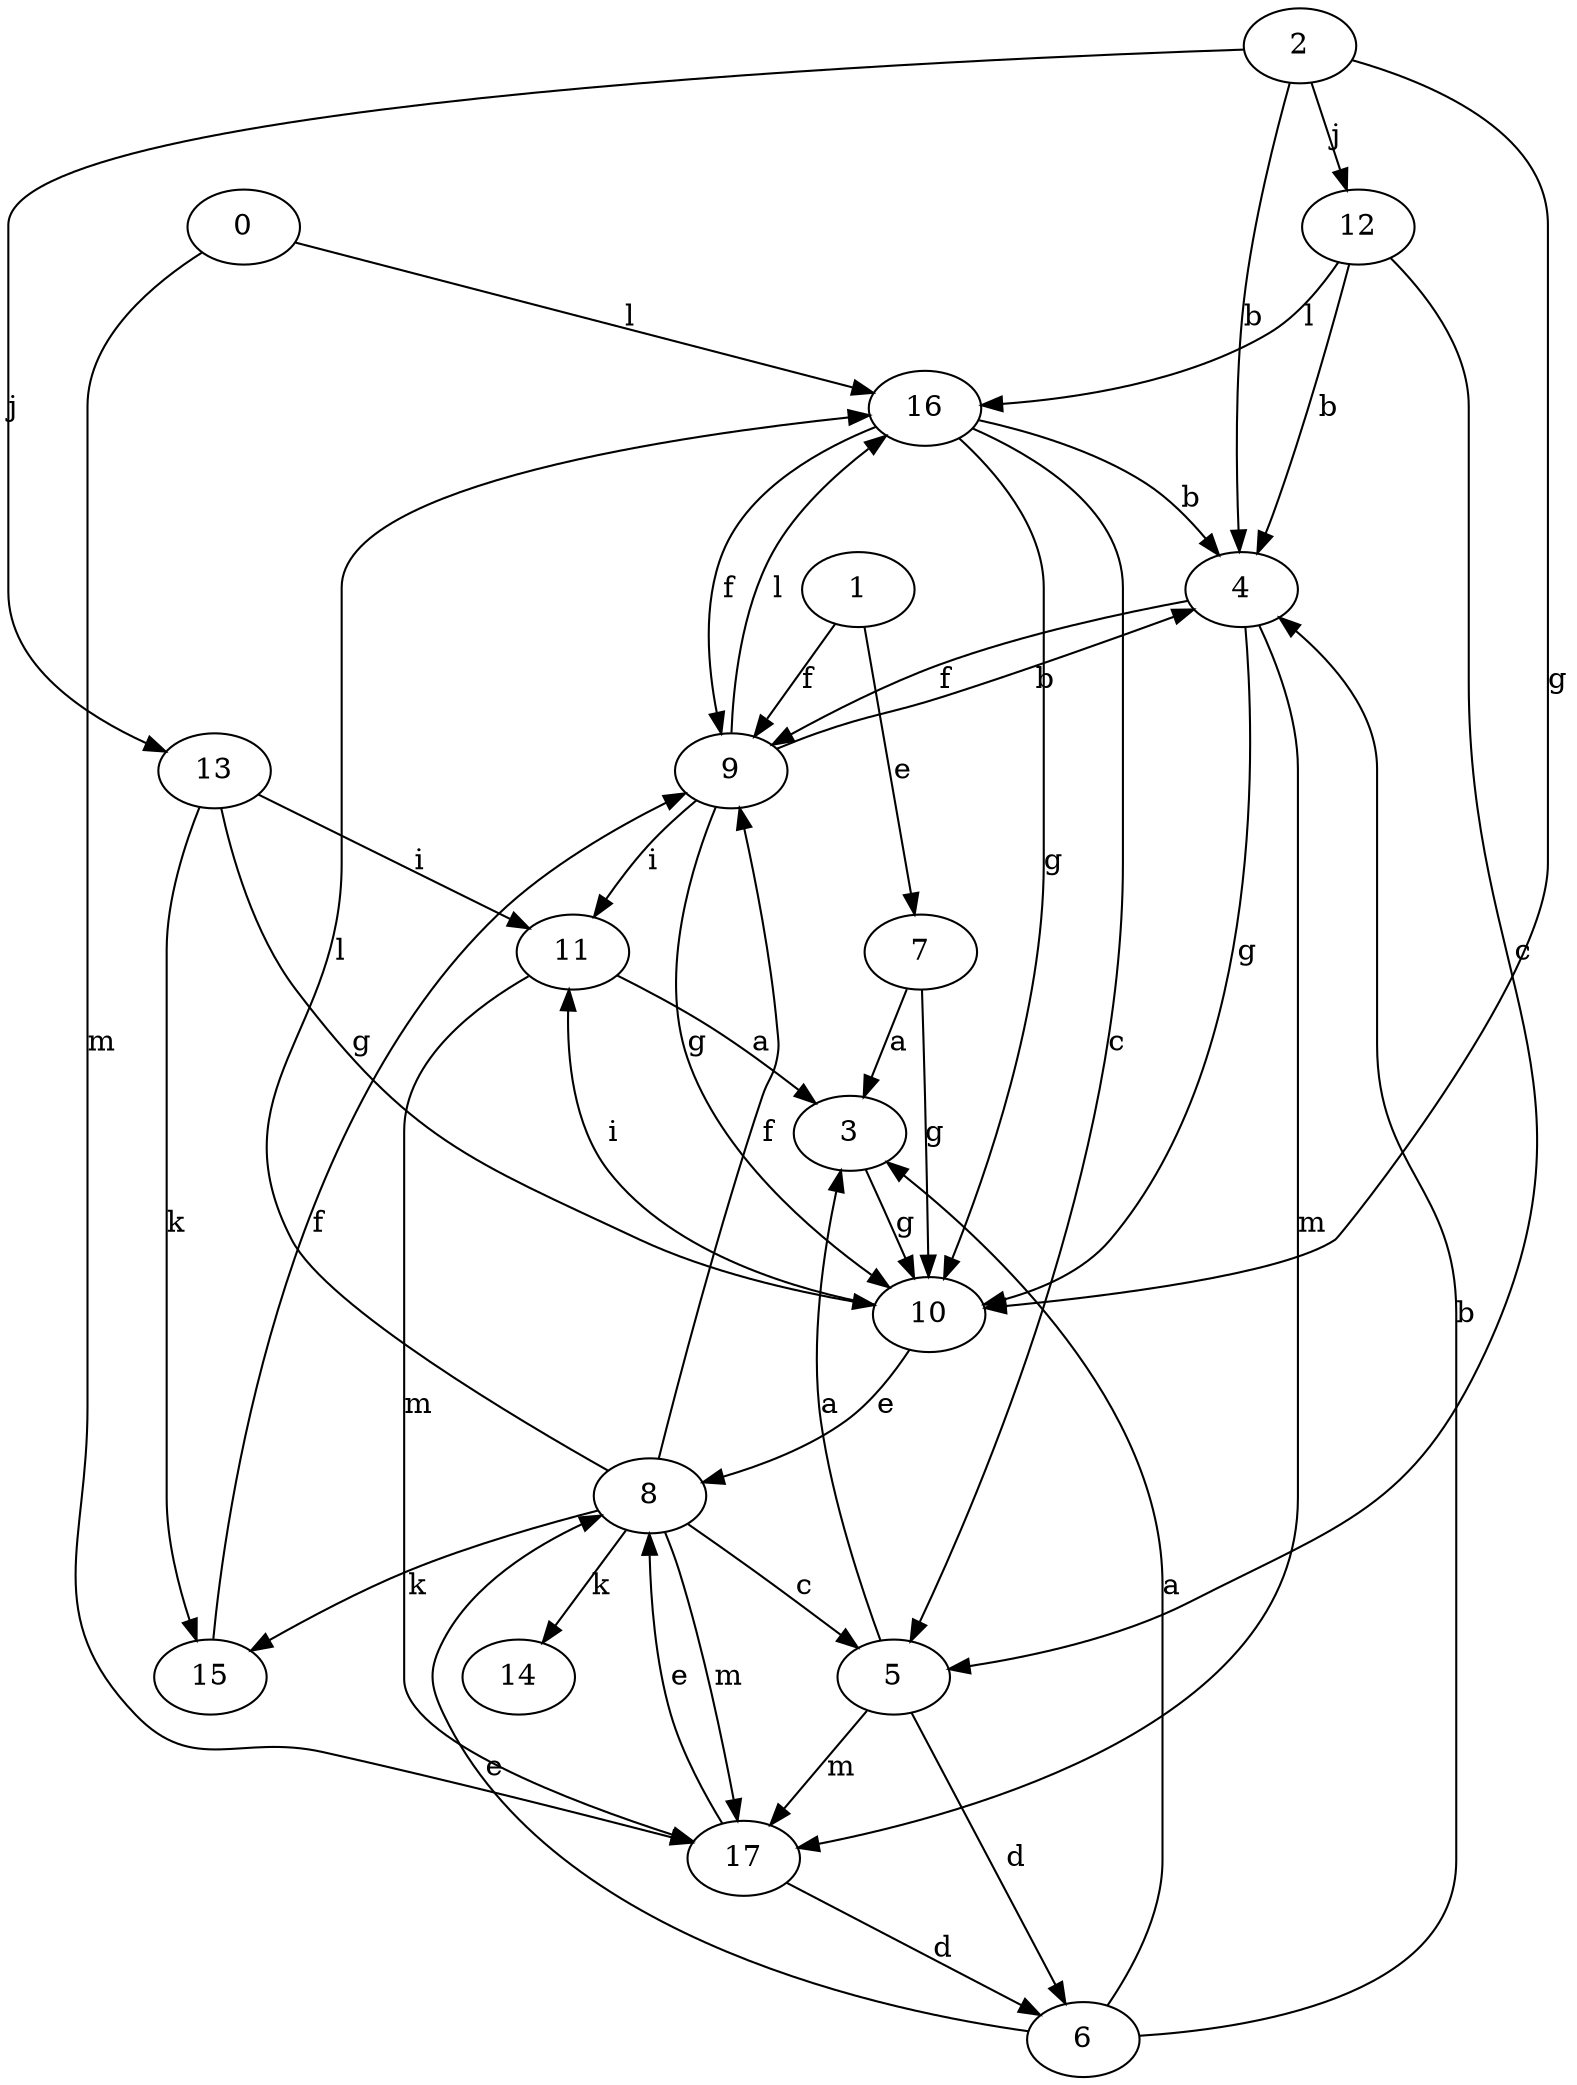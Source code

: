 strict digraph  {
0;
2;
3;
4;
5;
6;
7;
8;
9;
1;
10;
11;
12;
13;
14;
15;
16;
17;
0 -> 16  [label=l];
0 -> 17  [label=m];
2 -> 4  [label=b];
2 -> 10  [label=g];
2 -> 12  [label=j];
2 -> 13  [label=j];
3 -> 10  [label=g];
4 -> 9  [label=f];
4 -> 10  [label=g];
4 -> 17  [label=m];
5 -> 3  [label=a];
5 -> 6  [label=d];
5 -> 17  [label=m];
6 -> 3  [label=a];
6 -> 4  [label=b];
6 -> 8  [label=e];
7 -> 3  [label=a];
7 -> 10  [label=g];
8 -> 5  [label=c];
8 -> 9  [label=f];
8 -> 14  [label=k];
8 -> 15  [label=k];
8 -> 16  [label=l];
8 -> 17  [label=m];
9 -> 4  [label=b];
9 -> 10  [label=g];
9 -> 11  [label=i];
9 -> 16  [label=l];
1 -> 7  [label=e];
1 -> 9  [label=f];
10 -> 8  [label=e];
10 -> 11  [label=i];
11 -> 3  [label=a];
11 -> 17  [label=m];
12 -> 4  [label=b];
12 -> 5  [label=c];
12 -> 16  [label=l];
13 -> 10  [label=g];
13 -> 11  [label=i];
13 -> 15  [label=k];
15 -> 9  [label=f];
16 -> 4  [label=b];
16 -> 5  [label=c];
16 -> 9  [label=f];
16 -> 10  [label=g];
17 -> 6  [label=d];
17 -> 8  [label=e];
}

